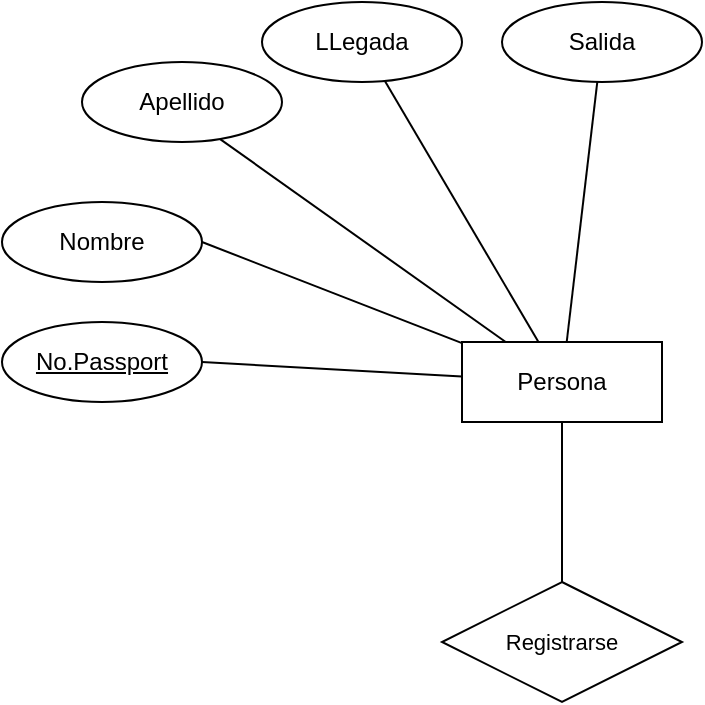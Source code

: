 <mxfile version="21.6.8" type="device">
  <diagram name="Página-1" id="K8PPEnupQJxmvy6mCIkL">
    <mxGraphModel dx="1050" dy="587" grid="1" gridSize="10" guides="1" tooltips="1" connect="1" arrows="1" fold="1" page="1" pageScale="1" pageWidth="827" pageHeight="1169" math="0" shadow="0">
      <root>
        <mxCell id="0" />
        <mxCell id="1" parent="0" />
        <mxCell id="IqifYdD0xrP0X1zZHuRg-9" style="rounded=0;orthogonalLoop=1;jettySize=auto;html=1;entryX=1;entryY=0.5;entryDx=0;entryDy=0;endArrow=none;endFill=0;" edge="1" parent="1" source="IqifYdD0xrP0X1zZHuRg-3" target="IqifYdD0xrP0X1zZHuRg-6">
          <mxGeometry relative="1" as="geometry" />
        </mxCell>
        <mxCell id="IqifYdD0xrP0X1zZHuRg-10" style="edgeStyle=none;shape=connector;rounded=0;orthogonalLoop=1;jettySize=auto;html=1;entryX=1;entryY=0.5;entryDx=0;entryDy=0;labelBackgroundColor=default;strokeColor=default;fontFamily=Helvetica;fontSize=11;fontColor=default;endArrow=none;endFill=0;" edge="1" parent="1" source="IqifYdD0xrP0X1zZHuRg-3" target="IqifYdD0xrP0X1zZHuRg-4">
          <mxGeometry relative="1" as="geometry" />
        </mxCell>
        <mxCell id="IqifYdD0xrP0X1zZHuRg-11" style="edgeStyle=none;shape=connector;rounded=0;orthogonalLoop=1;jettySize=auto;html=1;entryX=0.68;entryY=0.945;entryDx=0;entryDy=0;entryPerimeter=0;labelBackgroundColor=default;strokeColor=default;fontFamily=Helvetica;fontSize=11;fontColor=default;endArrow=none;endFill=0;" edge="1" parent="1" source="IqifYdD0xrP0X1zZHuRg-3" target="IqifYdD0xrP0X1zZHuRg-5">
          <mxGeometry relative="1" as="geometry" />
        </mxCell>
        <mxCell id="IqifYdD0xrP0X1zZHuRg-12" style="edgeStyle=none;shape=connector;rounded=0;orthogonalLoop=1;jettySize=auto;html=1;labelBackgroundColor=default;strokeColor=default;fontFamily=Helvetica;fontSize=11;fontColor=default;endArrow=none;endFill=0;" edge="1" parent="1" source="IqifYdD0xrP0X1zZHuRg-3" target="IqifYdD0xrP0X1zZHuRg-7">
          <mxGeometry relative="1" as="geometry" />
        </mxCell>
        <mxCell id="IqifYdD0xrP0X1zZHuRg-13" style="edgeStyle=none;shape=connector;rounded=0;orthogonalLoop=1;jettySize=auto;html=1;labelBackgroundColor=default;strokeColor=default;fontFamily=Helvetica;fontSize=11;fontColor=default;endArrow=none;endFill=0;" edge="1" parent="1" source="IqifYdD0xrP0X1zZHuRg-3" target="IqifYdD0xrP0X1zZHuRg-8">
          <mxGeometry relative="1" as="geometry" />
        </mxCell>
        <mxCell id="IqifYdD0xrP0X1zZHuRg-15" style="edgeStyle=none;shape=connector;rounded=0;orthogonalLoop=1;jettySize=auto;html=1;entryX=0.5;entryY=0;entryDx=0;entryDy=0;labelBackgroundColor=default;strokeColor=default;fontFamily=Helvetica;fontSize=11;fontColor=default;endArrow=none;endFill=0;" edge="1" parent="1" source="IqifYdD0xrP0X1zZHuRg-3" target="IqifYdD0xrP0X1zZHuRg-14">
          <mxGeometry relative="1" as="geometry" />
        </mxCell>
        <mxCell id="IqifYdD0xrP0X1zZHuRg-3" value="Persona" style="whiteSpace=wrap;html=1;align=center;" vertex="1" parent="1">
          <mxGeometry x="290" y="250" width="100" height="40" as="geometry" />
        </mxCell>
        <mxCell id="IqifYdD0xrP0X1zZHuRg-4" value="Nombre" style="ellipse;whiteSpace=wrap;html=1;align=center;" vertex="1" parent="1">
          <mxGeometry x="60" y="180" width="100" height="40" as="geometry" />
        </mxCell>
        <mxCell id="IqifYdD0xrP0X1zZHuRg-5" value="Apellido" style="ellipse;whiteSpace=wrap;html=1;align=center;" vertex="1" parent="1">
          <mxGeometry x="100" y="110" width="100" height="40" as="geometry" />
        </mxCell>
        <mxCell id="IqifYdD0xrP0X1zZHuRg-6" value="&lt;u&gt;No.Passport&lt;/u&gt;" style="ellipse;whiteSpace=wrap;html=1;align=center;" vertex="1" parent="1">
          <mxGeometry x="60" y="240" width="100" height="40" as="geometry" />
        </mxCell>
        <mxCell id="IqifYdD0xrP0X1zZHuRg-7" value="LLegada" style="ellipse;whiteSpace=wrap;html=1;align=center;" vertex="1" parent="1">
          <mxGeometry x="190" y="80" width="100" height="40" as="geometry" />
        </mxCell>
        <mxCell id="IqifYdD0xrP0X1zZHuRg-8" value="Salida" style="ellipse;whiteSpace=wrap;html=1;align=center;" vertex="1" parent="1">
          <mxGeometry x="310" y="80" width="100" height="40" as="geometry" />
        </mxCell>
        <mxCell id="IqifYdD0xrP0X1zZHuRg-14" value="Registrarse" style="shape=rhombus;perimeter=rhombusPerimeter;whiteSpace=wrap;html=1;align=center;fontFamily=Helvetica;fontSize=11;fontColor=default;" vertex="1" parent="1">
          <mxGeometry x="280" y="370" width="120" height="60" as="geometry" />
        </mxCell>
      </root>
    </mxGraphModel>
  </diagram>
</mxfile>
